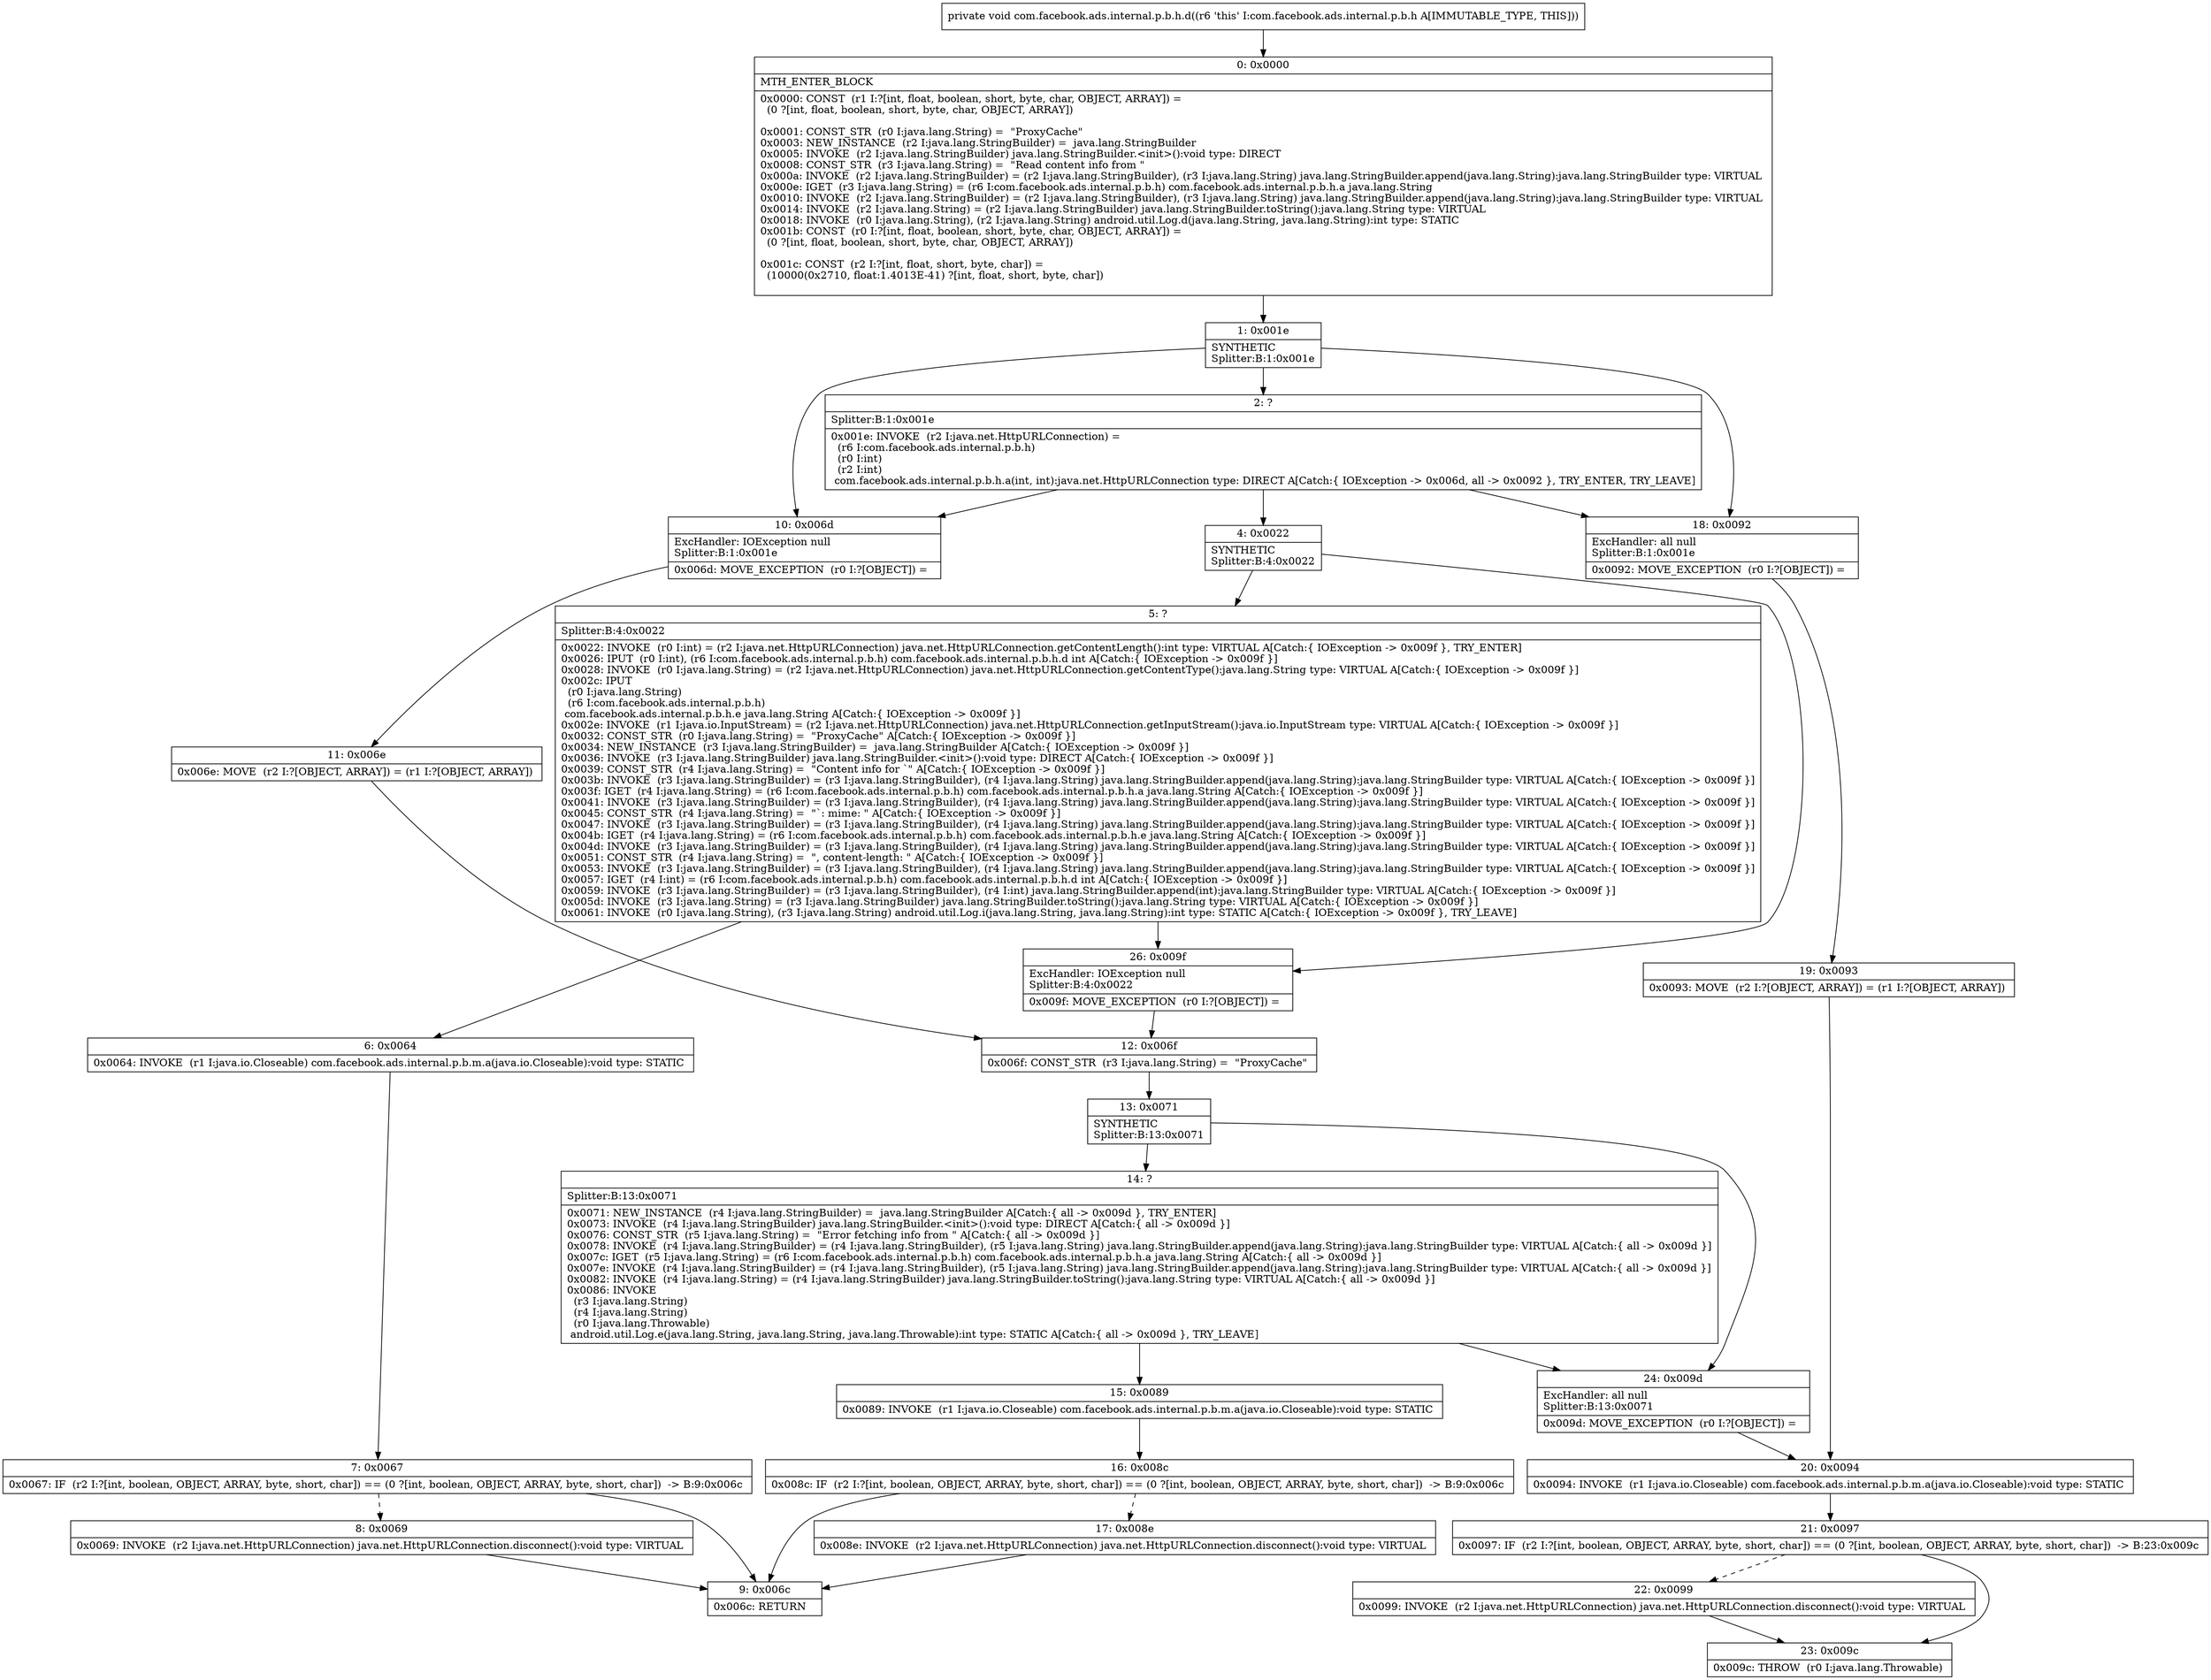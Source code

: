digraph "CFG forcom.facebook.ads.internal.p.b.h.d()V" {
Node_0 [shape=record,label="{0\:\ 0x0000|MTH_ENTER_BLOCK\l|0x0000: CONST  (r1 I:?[int, float, boolean, short, byte, char, OBJECT, ARRAY]) = \l  (0 ?[int, float, boolean, short, byte, char, OBJECT, ARRAY])\l \l0x0001: CONST_STR  (r0 I:java.lang.String) =  \"ProxyCache\" \l0x0003: NEW_INSTANCE  (r2 I:java.lang.StringBuilder) =  java.lang.StringBuilder \l0x0005: INVOKE  (r2 I:java.lang.StringBuilder) java.lang.StringBuilder.\<init\>():void type: DIRECT \l0x0008: CONST_STR  (r3 I:java.lang.String) =  \"Read content info from \" \l0x000a: INVOKE  (r2 I:java.lang.StringBuilder) = (r2 I:java.lang.StringBuilder), (r3 I:java.lang.String) java.lang.StringBuilder.append(java.lang.String):java.lang.StringBuilder type: VIRTUAL \l0x000e: IGET  (r3 I:java.lang.String) = (r6 I:com.facebook.ads.internal.p.b.h) com.facebook.ads.internal.p.b.h.a java.lang.String \l0x0010: INVOKE  (r2 I:java.lang.StringBuilder) = (r2 I:java.lang.StringBuilder), (r3 I:java.lang.String) java.lang.StringBuilder.append(java.lang.String):java.lang.StringBuilder type: VIRTUAL \l0x0014: INVOKE  (r2 I:java.lang.String) = (r2 I:java.lang.StringBuilder) java.lang.StringBuilder.toString():java.lang.String type: VIRTUAL \l0x0018: INVOKE  (r0 I:java.lang.String), (r2 I:java.lang.String) android.util.Log.d(java.lang.String, java.lang.String):int type: STATIC \l0x001b: CONST  (r0 I:?[int, float, boolean, short, byte, char, OBJECT, ARRAY]) = \l  (0 ?[int, float, boolean, short, byte, char, OBJECT, ARRAY])\l \l0x001c: CONST  (r2 I:?[int, float, short, byte, char]) = \l  (10000(0x2710, float:1.4013E\-41) ?[int, float, short, byte, char])\l \l}"];
Node_1 [shape=record,label="{1\:\ 0x001e|SYNTHETIC\lSplitter:B:1:0x001e\l}"];
Node_2 [shape=record,label="{2\:\ ?|Splitter:B:1:0x001e\l|0x001e: INVOKE  (r2 I:java.net.HttpURLConnection) = \l  (r6 I:com.facebook.ads.internal.p.b.h)\l  (r0 I:int)\l  (r2 I:int)\l com.facebook.ads.internal.p.b.h.a(int, int):java.net.HttpURLConnection type: DIRECT A[Catch:\{ IOException \-\> 0x006d, all \-\> 0x0092 \}, TRY_ENTER, TRY_LEAVE]\l}"];
Node_4 [shape=record,label="{4\:\ 0x0022|SYNTHETIC\lSplitter:B:4:0x0022\l}"];
Node_5 [shape=record,label="{5\:\ ?|Splitter:B:4:0x0022\l|0x0022: INVOKE  (r0 I:int) = (r2 I:java.net.HttpURLConnection) java.net.HttpURLConnection.getContentLength():int type: VIRTUAL A[Catch:\{ IOException \-\> 0x009f \}, TRY_ENTER]\l0x0026: IPUT  (r0 I:int), (r6 I:com.facebook.ads.internal.p.b.h) com.facebook.ads.internal.p.b.h.d int A[Catch:\{ IOException \-\> 0x009f \}]\l0x0028: INVOKE  (r0 I:java.lang.String) = (r2 I:java.net.HttpURLConnection) java.net.HttpURLConnection.getContentType():java.lang.String type: VIRTUAL A[Catch:\{ IOException \-\> 0x009f \}]\l0x002c: IPUT  \l  (r0 I:java.lang.String)\l  (r6 I:com.facebook.ads.internal.p.b.h)\l com.facebook.ads.internal.p.b.h.e java.lang.String A[Catch:\{ IOException \-\> 0x009f \}]\l0x002e: INVOKE  (r1 I:java.io.InputStream) = (r2 I:java.net.HttpURLConnection) java.net.HttpURLConnection.getInputStream():java.io.InputStream type: VIRTUAL A[Catch:\{ IOException \-\> 0x009f \}]\l0x0032: CONST_STR  (r0 I:java.lang.String) =  \"ProxyCache\" A[Catch:\{ IOException \-\> 0x009f \}]\l0x0034: NEW_INSTANCE  (r3 I:java.lang.StringBuilder) =  java.lang.StringBuilder A[Catch:\{ IOException \-\> 0x009f \}]\l0x0036: INVOKE  (r3 I:java.lang.StringBuilder) java.lang.StringBuilder.\<init\>():void type: DIRECT A[Catch:\{ IOException \-\> 0x009f \}]\l0x0039: CONST_STR  (r4 I:java.lang.String) =  \"Content info for `\" A[Catch:\{ IOException \-\> 0x009f \}]\l0x003b: INVOKE  (r3 I:java.lang.StringBuilder) = (r3 I:java.lang.StringBuilder), (r4 I:java.lang.String) java.lang.StringBuilder.append(java.lang.String):java.lang.StringBuilder type: VIRTUAL A[Catch:\{ IOException \-\> 0x009f \}]\l0x003f: IGET  (r4 I:java.lang.String) = (r6 I:com.facebook.ads.internal.p.b.h) com.facebook.ads.internal.p.b.h.a java.lang.String A[Catch:\{ IOException \-\> 0x009f \}]\l0x0041: INVOKE  (r3 I:java.lang.StringBuilder) = (r3 I:java.lang.StringBuilder), (r4 I:java.lang.String) java.lang.StringBuilder.append(java.lang.String):java.lang.StringBuilder type: VIRTUAL A[Catch:\{ IOException \-\> 0x009f \}]\l0x0045: CONST_STR  (r4 I:java.lang.String) =  \"`: mime: \" A[Catch:\{ IOException \-\> 0x009f \}]\l0x0047: INVOKE  (r3 I:java.lang.StringBuilder) = (r3 I:java.lang.StringBuilder), (r4 I:java.lang.String) java.lang.StringBuilder.append(java.lang.String):java.lang.StringBuilder type: VIRTUAL A[Catch:\{ IOException \-\> 0x009f \}]\l0x004b: IGET  (r4 I:java.lang.String) = (r6 I:com.facebook.ads.internal.p.b.h) com.facebook.ads.internal.p.b.h.e java.lang.String A[Catch:\{ IOException \-\> 0x009f \}]\l0x004d: INVOKE  (r3 I:java.lang.StringBuilder) = (r3 I:java.lang.StringBuilder), (r4 I:java.lang.String) java.lang.StringBuilder.append(java.lang.String):java.lang.StringBuilder type: VIRTUAL A[Catch:\{ IOException \-\> 0x009f \}]\l0x0051: CONST_STR  (r4 I:java.lang.String) =  \", content\-length: \" A[Catch:\{ IOException \-\> 0x009f \}]\l0x0053: INVOKE  (r3 I:java.lang.StringBuilder) = (r3 I:java.lang.StringBuilder), (r4 I:java.lang.String) java.lang.StringBuilder.append(java.lang.String):java.lang.StringBuilder type: VIRTUAL A[Catch:\{ IOException \-\> 0x009f \}]\l0x0057: IGET  (r4 I:int) = (r6 I:com.facebook.ads.internal.p.b.h) com.facebook.ads.internal.p.b.h.d int A[Catch:\{ IOException \-\> 0x009f \}]\l0x0059: INVOKE  (r3 I:java.lang.StringBuilder) = (r3 I:java.lang.StringBuilder), (r4 I:int) java.lang.StringBuilder.append(int):java.lang.StringBuilder type: VIRTUAL A[Catch:\{ IOException \-\> 0x009f \}]\l0x005d: INVOKE  (r3 I:java.lang.String) = (r3 I:java.lang.StringBuilder) java.lang.StringBuilder.toString():java.lang.String type: VIRTUAL A[Catch:\{ IOException \-\> 0x009f \}]\l0x0061: INVOKE  (r0 I:java.lang.String), (r3 I:java.lang.String) android.util.Log.i(java.lang.String, java.lang.String):int type: STATIC A[Catch:\{ IOException \-\> 0x009f \}, TRY_LEAVE]\l}"];
Node_6 [shape=record,label="{6\:\ 0x0064|0x0064: INVOKE  (r1 I:java.io.Closeable) com.facebook.ads.internal.p.b.m.a(java.io.Closeable):void type: STATIC \l}"];
Node_7 [shape=record,label="{7\:\ 0x0067|0x0067: IF  (r2 I:?[int, boolean, OBJECT, ARRAY, byte, short, char]) == (0 ?[int, boolean, OBJECT, ARRAY, byte, short, char])  \-\> B:9:0x006c \l}"];
Node_8 [shape=record,label="{8\:\ 0x0069|0x0069: INVOKE  (r2 I:java.net.HttpURLConnection) java.net.HttpURLConnection.disconnect():void type: VIRTUAL \l}"];
Node_9 [shape=record,label="{9\:\ 0x006c|0x006c: RETURN   \l}"];
Node_10 [shape=record,label="{10\:\ 0x006d|ExcHandler: IOException null\lSplitter:B:1:0x001e\l|0x006d: MOVE_EXCEPTION  (r0 I:?[OBJECT]) =  \l}"];
Node_11 [shape=record,label="{11\:\ 0x006e|0x006e: MOVE  (r2 I:?[OBJECT, ARRAY]) = (r1 I:?[OBJECT, ARRAY]) \l}"];
Node_12 [shape=record,label="{12\:\ 0x006f|0x006f: CONST_STR  (r3 I:java.lang.String) =  \"ProxyCache\" \l}"];
Node_13 [shape=record,label="{13\:\ 0x0071|SYNTHETIC\lSplitter:B:13:0x0071\l}"];
Node_14 [shape=record,label="{14\:\ ?|Splitter:B:13:0x0071\l|0x0071: NEW_INSTANCE  (r4 I:java.lang.StringBuilder) =  java.lang.StringBuilder A[Catch:\{ all \-\> 0x009d \}, TRY_ENTER]\l0x0073: INVOKE  (r4 I:java.lang.StringBuilder) java.lang.StringBuilder.\<init\>():void type: DIRECT A[Catch:\{ all \-\> 0x009d \}]\l0x0076: CONST_STR  (r5 I:java.lang.String) =  \"Error fetching info from \" A[Catch:\{ all \-\> 0x009d \}]\l0x0078: INVOKE  (r4 I:java.lang.StringBuilder) = (r4 I:java.lang.StringBuilder), (r5 I:java.lang.String) java.lang.StringBuilder.append(java.lang.String):java.lang.StringBuilder type: VIRTUAL A[Catch:\{ all \-\> 0x009d \}]\l0x007c: IGET  (r5 I:java.lang.String) = (r6 I:com.facebook.ads.internal.p.b.h) com.facebook.ads.internal.p.b.h.a java.lang.String A[Catch:\{ all \-\> 0x009d \}]\l0x007e: INVOKE  (r4 I:java.lang.StringBuilder) = (r4 I:java.lang.StringBuilder), (r5 I:java.lang.String) java.lang.StringBuilder.append(java.lang.String):java.lang.StringBuilder type: VIRTUAL A[Catch:\{ all \-\> 0x009d \}]\l0x0082: INVOKE  (r4 I:java.lang.String) = (r4 I:java.lang.StringBuilder) java.lang.StringBuilder.toString():java.lang.String type: VIRTUAL A[Catch:\{ all \-\> 0x009d \}]\l0x0086: INVOKE  \l  (r3 I:java.lang.String)\l  (r4 I:java.lang.String)\l  (r0 I:java.lang.Throwable)\l android.util.Log.e(java.lang.String, java.lang.String, java.lang.Throwable):int type: STATIC A[Catch:\{ all \-\> 0x009d \}, TRY_LEAVE]\l}"];
Node_15 [shape=record,label="{15\:\ 0x0089|0x0089: INVOKE  (r1 I:java.io.Closeable) com.facebook.ads.internal.p.b.m.a(java.io.Closeable):void type: STATIC \l}"];
Node_16 [shape=record,label="{16\:\ 0x008c|0x008c: IF  (r2 I:?[int, boolean, OBJECT, ARRAY, byte, short, char]) == (0 ?[int, boolean, OBJECT, ARRAY, byte, short, char])  \-\> B:9:0x006c \l}"];
Node_17 [shape=record,label="{17\:\ 0x008e|0x008e: INVOKE  (r2 I:java.net.HttpURLConnection) java.net.HttpURLConnection.disconnect():void type: VIRTUAL \l}"];
Node_18 [shape=record,label="{18\:\ 0x0092|ExcHandler: all null\lSplitter:B:1:0x001e\l|0x0092: MOVE_EXCEPTION  (r0 I:?[OBJECT]) =  \l}"];
Node_19 [shape=record,label="{19\:\ 0x0093|0x0093: MOVE  (r2 I:?[OBJECT, ARRAY]) = (r1 I:?[OBJECT, ARRAY]) \l}"];
Node_20 [shape=record,label="{20\:\ 0x0094|0x0094: INVOKE  (r1 I:java.io.Closeable) com.facebook.ads.internal.p.b.m.a(java.io.Closeable):void type: STATIC \l}"];
Node_21 [shape=record,label="{21\:\ 0x0097|0x0097: IF  (r2 I:?[int, boolean, OBJECT, ARRAY, byte, short, char]) == (0 ?[int, boolean, OBJECT, ARRAY, byte, short, char])  \-\> B:23:0x009c \l}"];
Node_22 [shape=record,label="{22\:\ 0x0099|0x0099: INVOKE  (r2 I:java.net.HttpURLConnection) java.net.HttpURLConnection.disconnect():void type: VIRTUAL \l}"];
Node_23 [shape=record,label="{23\:\ 0x009c|0x009c: THROW  (r0 I:java.lang.Throwable) \l}"];
Node_24 [shape=record,label="{24\:\ 0x009d|ExcHandler: all null\lSplitter:B:13:0x0071\l|0x009d: MOVE_EXCEPTION  (r0 I:?[OBJECT]) =  \l}"];
Node_26 [shape=record,label="{26\:\ 0x009f|ExcHandler: IOException null\lSplitter:B:4:0x0022\l|0x009f: MOVE_EXCEPTION  (r0 I:?[OBJECT]) =  \l}"];
MethodNode[shape=record,label="{private void com.facebook.ads.internal.p.b.h.d((r6 'this' I:com.facebook.ads.internal.p.b.h A[IMMUTABLE_TYPE, THIS])) }"];
MethodNode -> Node_0;
Node_0 -> Node_1;
Node_1 -> Node_2;
Node_1 -> Node_10;
Node_1 -> Node_18;
Node_2 -> Node_10;
Node_2 -> Node_18;
Node_2 -> Node_4;
Node_4 -> Node_5;
Node_4 -> Node_26;
Node_5 -> Node_6;
Node_5 -> Node_26;
Node_6 -> Node_7;
Node_7 -> Node_8[style=dashed];
Node_7 -> Node_9;
Node_8 -> Node_9;
Node_10 -> Node_11;
Node_11 -> Node_12;
Node_12 -> Node_13;
Node_13 -> Node_14;
Node_13 -> Node_24;
Node_14 -> Node_15;
Node_14 -> Node_24;
Node_15 -> Node_16;
Node_16 -> Node_9;
Node_16 -> Node_17[style=dashed];
Node_17 -> Node_9;
Node_18 -> Node_19;
Node_19 -> Node_20;
Node_20 -> Node_21;
Node_21 -> Node_22[style=dashed];
Node_21 -> Node_23;
Node_22 -> Node_23;
Node_24 -> Node_20;
Node_26 -> Node_12;
}

